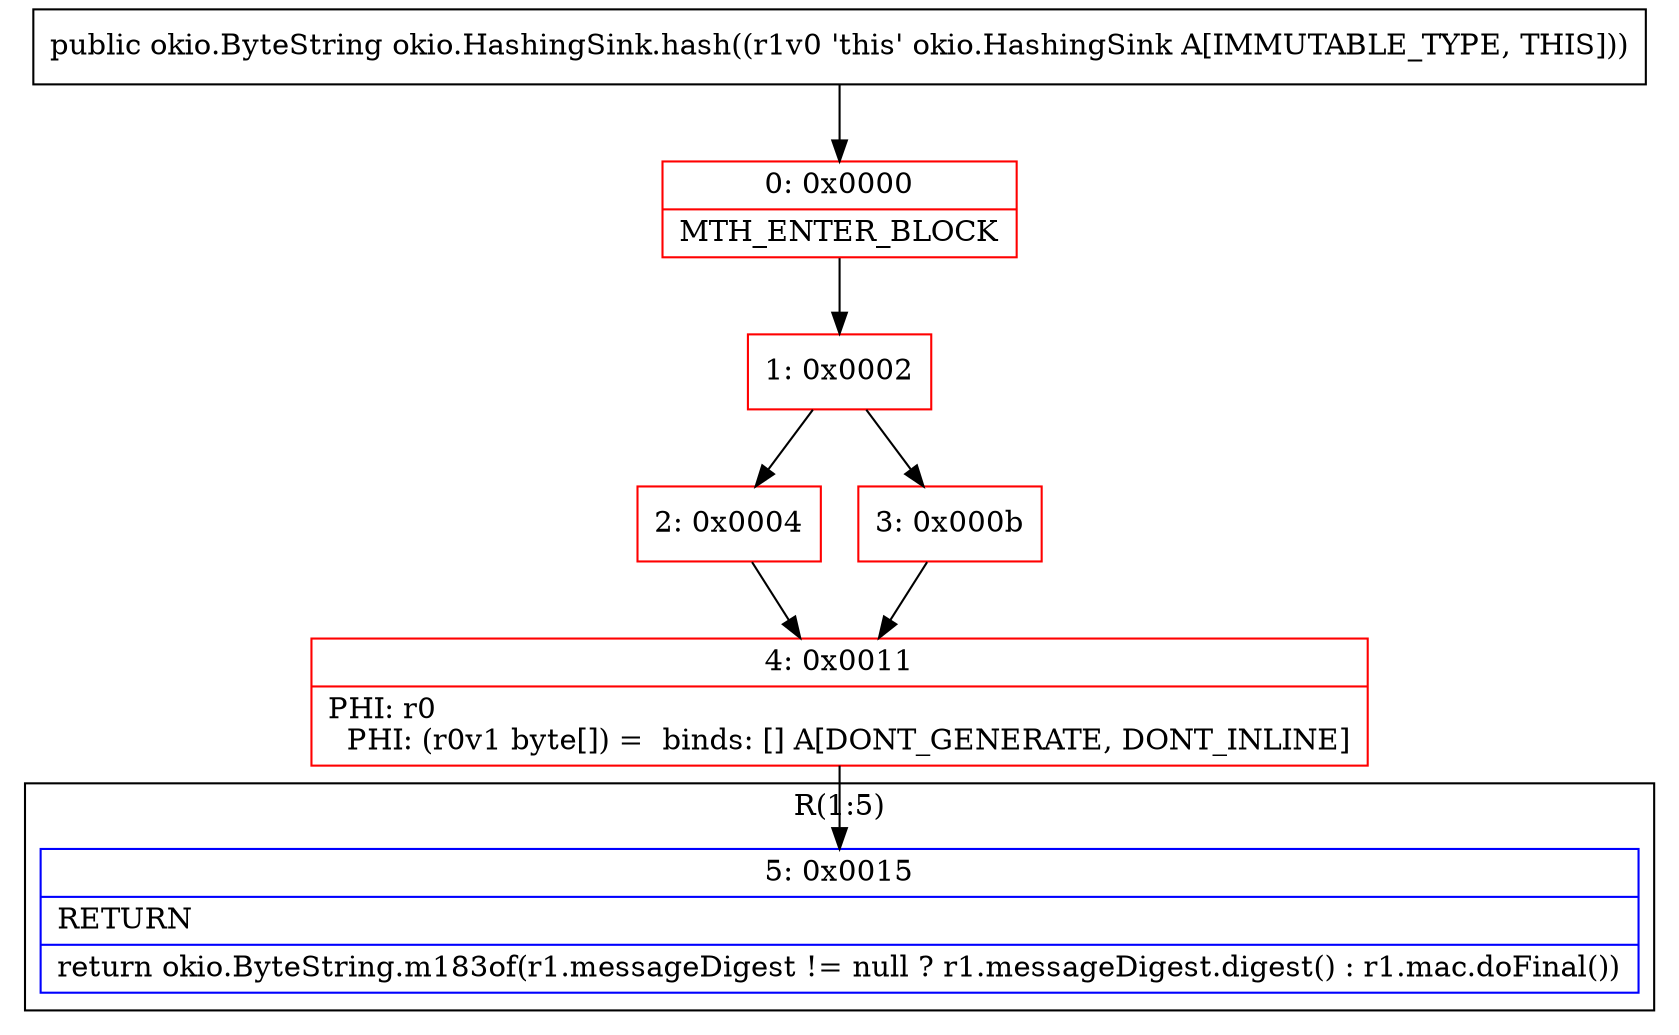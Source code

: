 digraph "CFG forokio.HashingSink.hash()Lokio\/ByteString;" {
subgraph cluster_Region_838331609 {
label = "R(1:5)";
node [shape=record,color=blue];
Node_5 [shape=record,label="{5\:\ 0x0015|RETURN\l|return okio.ByteString.m183of(r1.messageDigest != null ? r1.messageDigest.digest() : r1.mac.doFinal())\l}"];
}
Node_0 [shape=record,color=red,label="{0\:\ 0x0000|MTH_ENTER_BLOCK\l}"];
Node_1 [shape=record,color=red,label="{1\:\ 0x0002}"];
Node_2 [shape=record,color=red,label="{2\:\ 0x0004}"];
Node_3 [shape=record,color=red,label="{3\:\ 0x000b}"];
Node_4 [shape=record,color=red,label="{4\:\ 0x0011|PHI: r0 \l  PHI: (r0v1 byte[]) =  binds: [] A[DONT_GENERATE, DONT_INLINE]\l}"];
MethodNode[shape=record,label="{public okio.ByteString okio.HashingSink.hash((r1v0 'this' okio.HashingSink A[IMMUTABLE_TYPE, THIS])) }"];
MethodNode -> Node_0;
Node_0 -> Node_1;
Node_1 -> Node_2;
Node_1 -> Node_3;
Node_2 -> Node_4;
Node_3 -> Node_4;
Node_4 -> Node_5;
}

